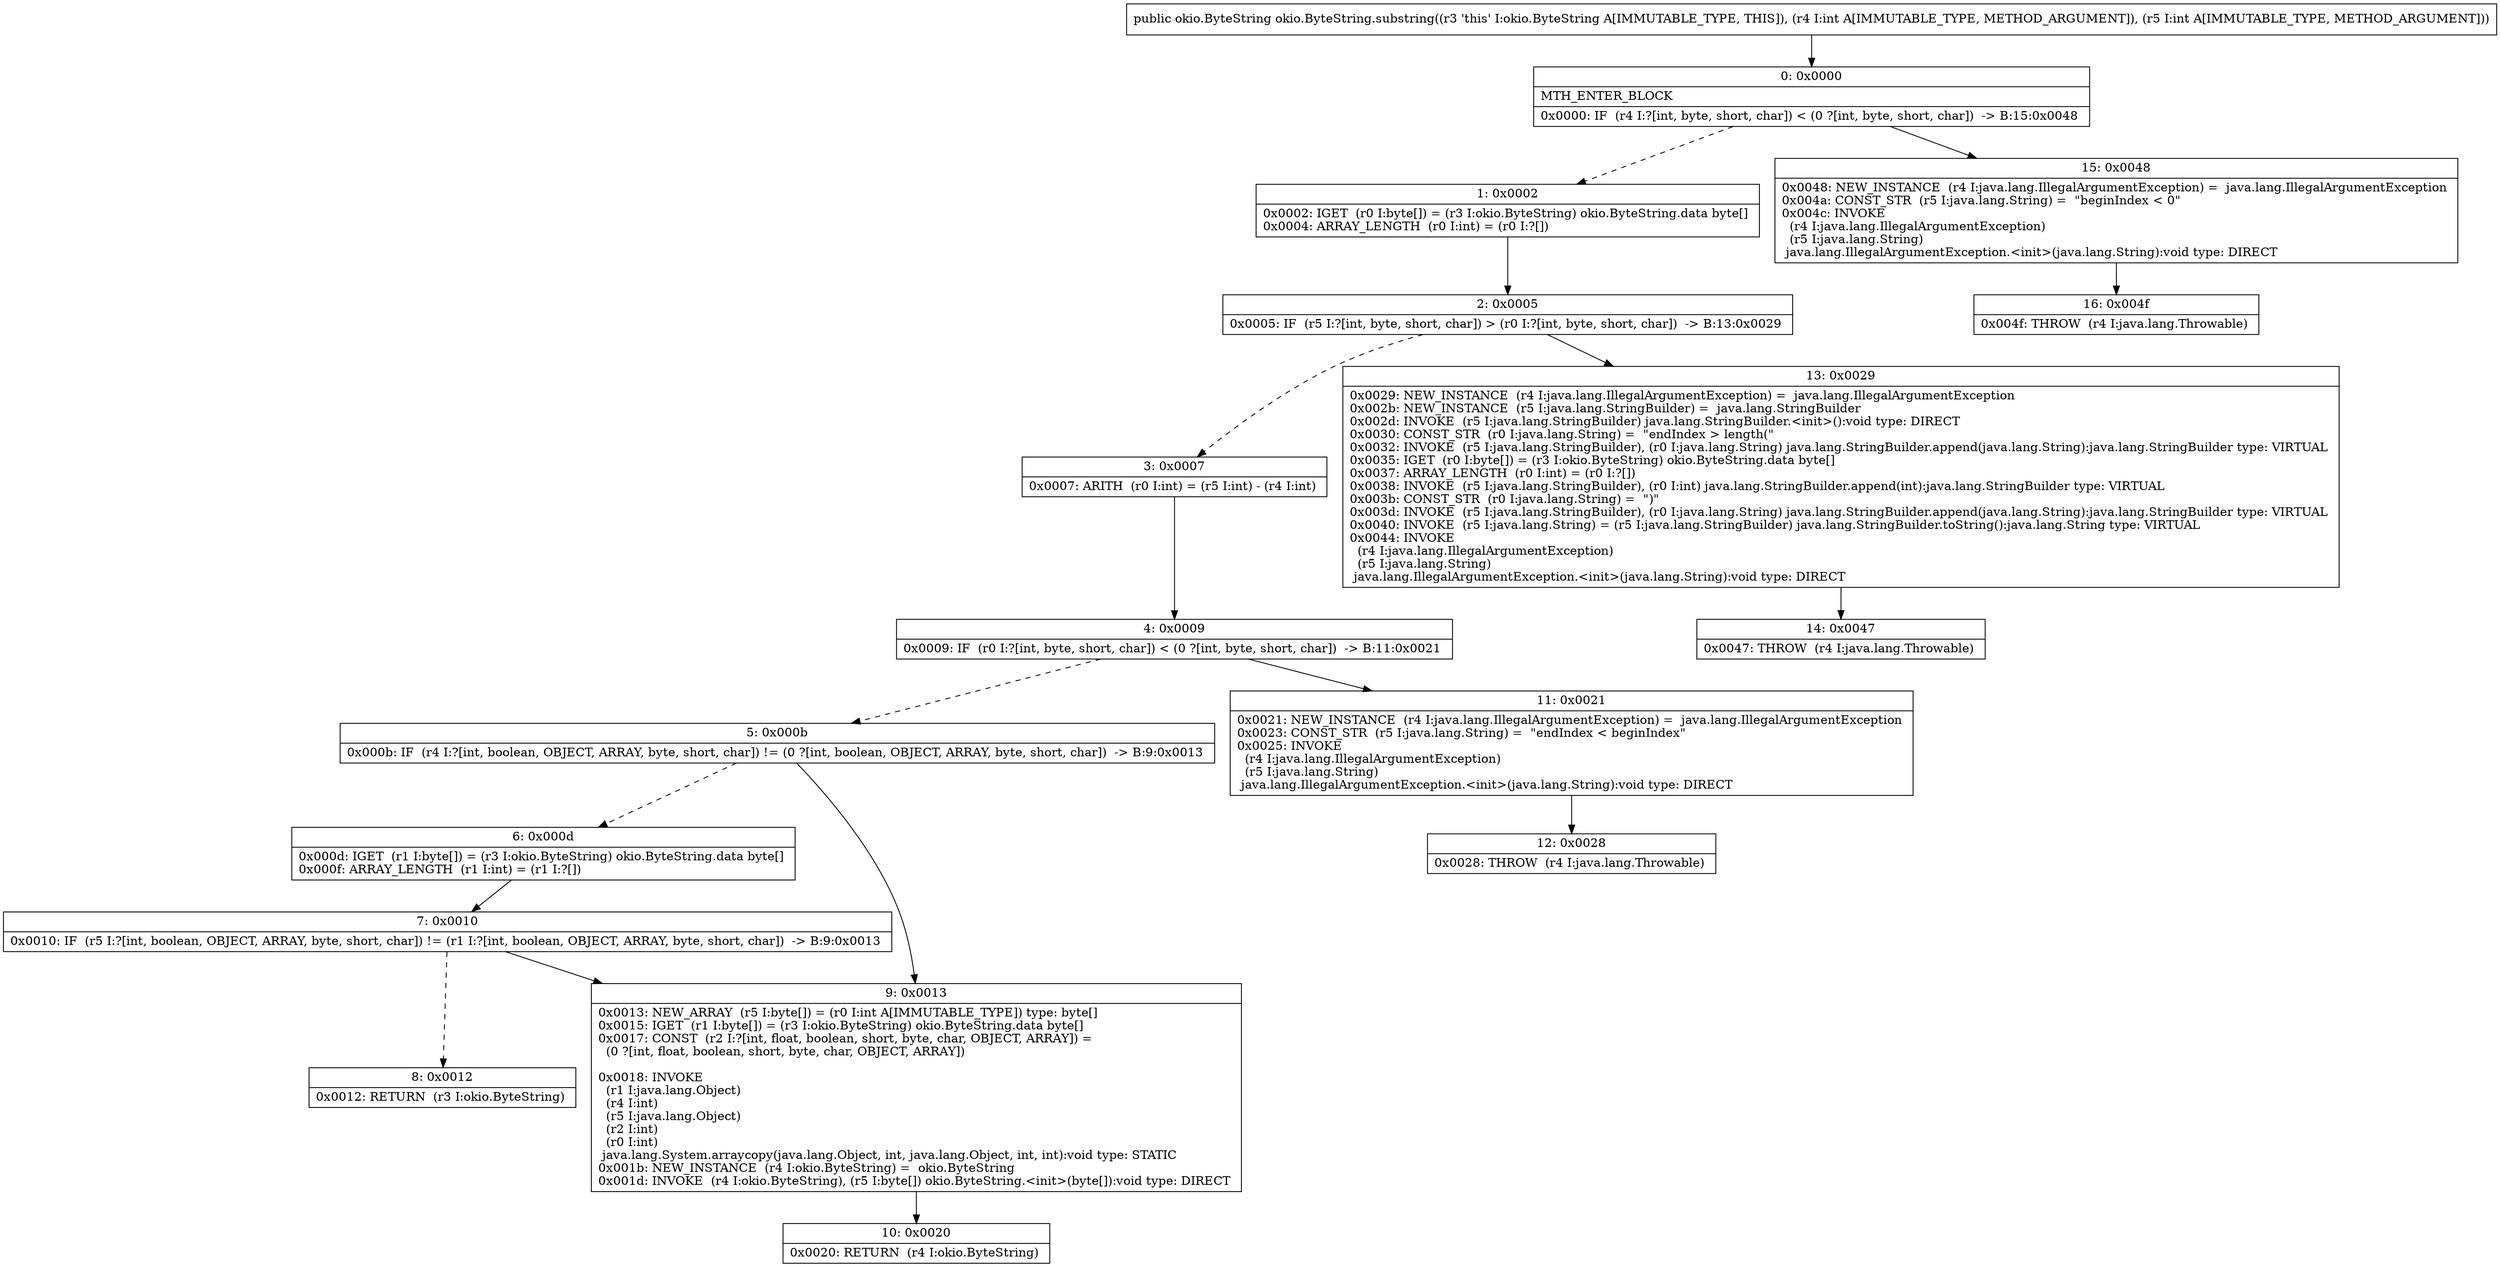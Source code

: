 digraph "CFG forokio.ByteString.substring(II)Lokio\/ByteString;" {
Node_0 [shape=record,label="{0\:\ 0x0000|MTH_ENTER_BLOCK\l|0x0000: IF  (r4 I:?[int, byte, short, char]) \< (0 ?[int, byte, short, char])  \-\> B:15:0x0048 \l}"];
Node_1 [shape=record,label="{1\:\ 0x0002|0x0002: IGET  (r0 I:byte[]) = (r3 I:okio.ByteString) okio.ByteString.data byte[] \l0x0004: ARRAY_LENGTH  (r0 I:int) = (r0 I:?[]) \l}"];
Node_2 [shape=record,label="{2\:\ 0x0005|0x0005: IF  (r5 I:?[int, byte, short, char]) \> (r0 I:?[int, byte, short, char])  \-\> B:13:0x0029 \l}"];
Node_3 [shape=record,label="{3\:\ 0x0007|0x0007: ARITH  (r0 I:int) = (r5 I:int) \- (r4 I:int) \l}"];
Node_4 [shape=record,label="{4\:\ 0x0009|0x0009: IF  (r0 I:?[int, byte, short, char]) \< (0 ?[int, byte, short, char])  \-\> B:11:0x0021 \l}"];
Node_5 [shape=record,label="{5\:\ 0x000b|0x000b: IF  (r4 I:?[int, boolean, OBJECT, ARRAY, byte, short, char]) != (0 ?[int, boolean, OBJECT, ARRAY, byte, short, char])  \-\> B:9:0x0013 \l}"];
Node_6 [shape=record,label="{6\:\ 0x000d|0x000d: IGET  (r1 I:byte[]) = (r3 I:okio.ByteString) okio.ByteString.data byte[] \l0x000f: ARRAY_LENGTH  (r1 I:int) = (r1 I:?[]) \l}"];
Node_7 [shape=record,label="{7\:\ 0x0010|0x0010: IF  (r5 I:?[int, boolean, OBJECT, ARRAY, byte, short, char]) != (r1 I:?[int, boolean, OBJECT, ARRAY, byte, short, char])  \-\> B:9:0x0013 \l}"];
Node_8 [shape=record,label="{8\:\ 0x0012|0x0012: RETURN  (r3 I:okio.ByteString) \l}"];
Node_9 [shape=record,label="{9\:\ 0x0013|0x0013: NEW_ARRAY  (r5 I:byte[]) = (r0 I:int A[IMMUTABLE_TYPE]) type: byte[] \l0x0015: IGET  (r1 I:byte[]) = (r3 I:okio.ByteString) okio.ByteString.data byte[] \l0x0017: CONST  (r2 I:?[int, float, boolean, short, byte, char, OBJECT, ARRAY]) = \l  (0 ?[int, float, boolean, short, byte, char, OBJECT, ARRAY])\l \l0x0018: INVOKE  \l  (r1 I:java.lang.Object)\l  (r4 I:int)\l  (r5 I:java.lang.Object)\l  (r2 I:int)\l  (r0 I:int)\l java.lang.System.arraycopy(java.lang.Object, int, java.lang.Object, int, int):void type: STATIC \l0x001b: NEW_INSTANCE  (r4 I:okio.ByteString) =  okio.ByteString \l0x001d: INVOKE  (r4 I:okio.ByteString), (r5 I:byte[]) okio.ByteString.\<init\>(byte[]):void type: DIRECT \l}"];
Node_10 [shape=record,label="{10\:\ 0x0020|0x0020: RETURN  (r4 I:okio.ByteString) \l}"];
Node_11 [shape=record,label="{11\:\ 0x0021|0x0021: NEW_INSTANCE  (r4 I:java.lang.IllegalArgumentException) =  java.lang.IllegalArgumentException \l0x0023: CONST_STR  (r5 I:java.lang.String) =  \"endIndex \< beginIndex\" \l0x0025: INVOKE  \l  (r4 I:java.lang.IllegalArgumentException)\l  (r5 I:java.lang.String)\l java.lang.IllegalArgumentException.\<init\>(java.lang.String):void type: DIRECT \l}"];
Node_12 [shape=record,label="{12\:\ 0x0028|0x0028: THROW  (r4 I:java.lang.Throwable) \l}"];
Node_13 [shape=record,label="{13\:\ 0x0029|0x0029: NEW_INSTANCE  (r4 I:java.lang.IllegalArgumentException) =  java.lang.IllegalArgumentException \l0x002b: NEW_INSTANCE  (r5 I:java.lang.StringBuilder) =  java.lang.StringBuilder \l0x002d: INVOKE  (r5 I:java.lang.StringBuilder) java.lang.StringBuilder.\<init\>():void type: DIRECT \l0x0030: CONST_STR  (r0 I:java.lang.String) =  \"endIndex \> length(\" \l0x0032: INVOKE  (r5 I:java.lang.StringBuilder), (r0 I:java.lang.String) java.lang.StringBuilder.append(java.lang.String):java.lang.StringBuilder type: VIRTUAL \l0x0035: IGET  (r0 I:byte[]) = (r3 I:okio.ByteString) okio.ByteString.data byte[] \l0x0037: ARRAY_LENGTH  (r0 I:int) = (r0 I:?[]) \l0x0038: INVOKE  (r5 I:java.lang.StringBuilder), (r0 I:int) java.lang.StringBuilder.append(int):java.lang.StringBuilder type: VIRTUAL \l0x003b: CONST_STR  (r0 I:java.lang.String) =  \")\" \l0x003d: INVOKE  (r5 I:java.lang.StringBuilder), (r0 I:java.lang.String) java.lang.StringBuilder.append(java.lang.String):java.lang.StringBuilder type: VIRTUAL \l0x0040: INVOKE  (r5 I:java.lang.String) = (r5 I:java.lang.StringBuilder) java.lang.StringBuilder.toString():java.lang.String type: VIRTUAL \l0x0044: INVOKE  \l  (r4 I:java.lang.IllegalArgumentException)\l  (r5 I:java.lang.String)\l java.lang.IllegalArgumentException.\<init\>(java.lang.String):void type: DIRECT \l}"];
Node_14 [shape=record,label="{14\:\ 0x0047|0x0047: THROW  (r4 I:java.lang.Throwable) \l}"];
Node_15 [shape=record,label="{15\:\ 0x0048|0x0048: NEW_INSTANCE  (r4 I:java.lang.IllegalArgumentException) =  java.lang.IllegalArgumentException \l0x004a: CONST_STR  (r5 I:java.lang.String) =  \"beginIndex \< 0\" \l0x004c: INVOKE  \l  (r4 I:java.lang.IllegalArgumentException)\l  (r5 I:java.lang.String)\l java.lang.IllegalArgumentException.\<init\>(java.lang.String):void type: DIRECT \l}"];
Node_16 [shape=record,label="{16\:\ 0x004f|0x004f: THROW  (r4 I:java.lang.Throwable) \l}"];
MethodNode[shape=record,label="{public okio.ByteString okio.ByteString.substring((r3 'this' I:okio.ByteString A[IMMUTABLE_TYPE, THIS]), (r4 I:int A[IMMUTABLE_TYPE, METHOD_ARGUMENT]), (r5 I:int A[IMMUTABLE_TYPE, METHOD_ARGUMENT])) }"];
MethodNode -> Node_0;
Node_0 -> Node_1[style=dashed];
Node_0 -> Node_15;
Node_1 -> Node_2;
Node_2 -> Node_3[style=dashed];
Node_2 -> Node_13;
Node_3 -> Node_4;
Node_4 -> Node_5[style=dashed];
Node_4 -> Node_11;
Node_5 -> Node_6[style=dashed];
Node_5 -> Node_9;
Node_6 -> Node_7;
Node_7 -> Node_8[style=dashed];
Node_7 -> Node_9;
Node_9 -> Node_10;
Node_11 -> Node_12;
Node_13 -> Node_14;
Node_15 -> Node_16;
}

